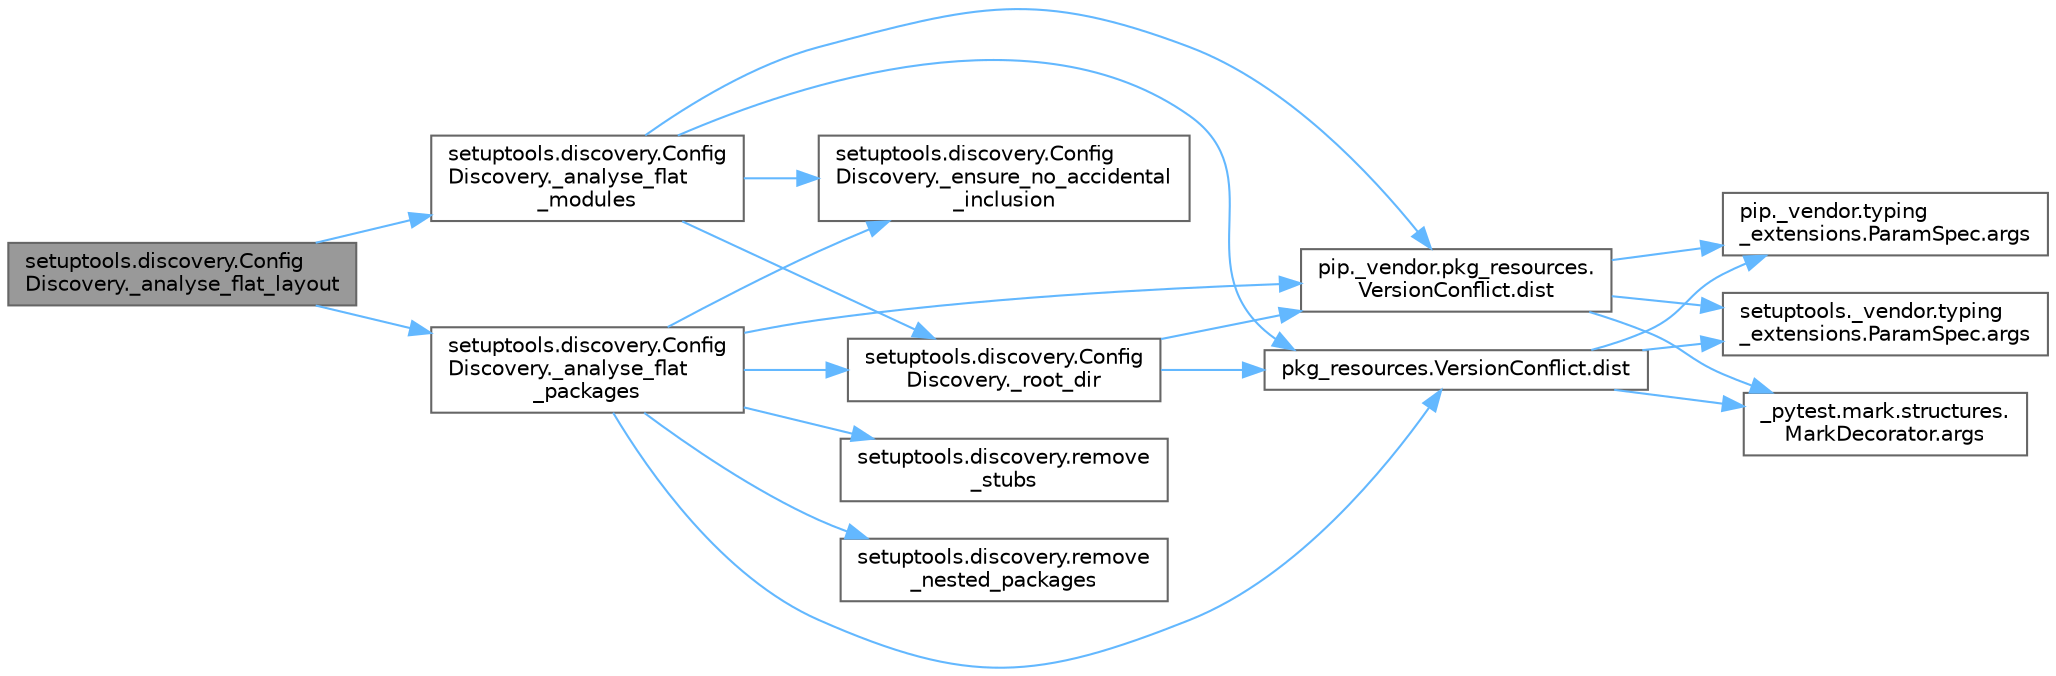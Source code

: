 digraph "setuptools.discovery.ConfigDiscovery._analyse_flat_layout"
{
 // LATEX_PDF_SIZE
  bgcolor="transparent";
  edge [fontname=Helvetica,fontsize=10,labelfontname=Helvetica,labelfontsize=10];
  node [fontname=Helvetica,fontsize=10,shape=box,height=0.2,width=0.4];
  rankdir="LR";
  Node1 [id="Node000001",label="setuptools.discovery.Config\lDiscovery._analyse_flat_layout",height=0.2,width=0.4,color="gray40", fillcolor="grey60", style="filled", fontcolor="black",tooltip=" "];
  Node1 -> Node2 [id="edge1_Node000001_Node000002",color="steelblue1",style="solid",tooltip=" "];
  Node2 [id="Node000002",label="setuptools.discovery.Config\lDiscovery._analyse_flat\l_modules",height=0.2,width=0.4,color="grey40", fillcolor="white", style="filled",URL="$classsetuptools_1_1discovery_1_1_config_discovery.html#af3cd9b9366edf2ef04d3bbc7a0e18016",tooltip=" "];
  Node2 -> Node3 [id="edge2_Node000002_Node000003",color="steelblue1",style="solid",tooltip=" "];
  Node3 [id="Node000003",label="setuptools.discovery.Config\lDiscovery._ensure_no_accidental\l_inclusion",height=0.2,width=0.4,color="grey40", fillcolor="white", style="filled",URL="$classsetuptools_1_1discovery_1_1_config_discovery.html#a9d7670d5979502cde15b2f2b1b57832b",tooltip=" "];
  Node2 -> Node4 [id="edge3_Node000002_Node000004",color="steelblue1",style="solid",tooltip=" "];
  Node4 [id="Node000004",label="setuptools.discovery.Config\lDiscovery._root_dir",height=0.2,width=0.4,color="grey40", fillcolor="white", style="filled",URL="$classsetuptools_1_1discovery_1_1_config_discovery.html#a4e8030d0499e80f74c24d8a2d62bb554",tooltip=" "];
  Node4 -> Node5 [id="edge4_Node000004_Node000005",color="steelblue1",style="solid",tooltip=" "];
  Node5 [id="Node000005",label="pip._vendor.pkg_resources.\lVersionConflict.dist",height=0.2,width=0.4,color="grey40", fillcolor="white", style="filled",URL="$classpip_1_1__vendor_1_1pkg__resources_1_1_version_conflict.html#a7fa47ad16b5d2c05a357fb42fc4d595d",tooltip=" "];
  Node5 -> Node6 [id="edge5_Node000005_Node000006",color="steelblue1",style="solid",tooltip=" "];
  Node6 [id="Node000006",label="_pytest.mark.structures.\lMarkDecorator.args",height=0.2,width=0.4,color="grey40", fillcolor="white", style="filled",URL="$class__pytest_1_1mark_1_1structures_1_1_mark_decorator.html#ab4999c45eec5ddbd26d29a7b58faca6b",tooltip=" "];
  Node5 -> Node7 [id="edge6_Node000005_Node000007",color="steelblue1",style="solid",tooltip=" "];
  Node7 [id="Node000007",label="pip._vendor.typing\l_extensions.ParamSpec.args",height=0.2,width=0.4,color="grey40", fillcolor="white", style="filled",URL="$classpip_1_1__vendor_1_1typing__extensions_1_1_param_spec.html#af9c011d670deaf40c04ee9c1ae53259f",tooltip=" "];
  Node5 -> Node8 [id="edge7_Node000005_Node000008",color="steelblue1",style="solid",tooltip=" "];
  Node8 [id="Node000008",label="setuptools._vendor.typing\l_extensions.ParamSpec.args",height=0.2,width=0.4,color="grey40", fillcolor="white", style="filled",URL="$classsetuptools_1_1__vendor_1_1typing__extensions_1_1_param_spec.html#ad62e4977155f8ecf52e51dd5377d451c",tooltip=" "];
  Node4 -> Node9 [id="edge8_Node000004_Node000009",color="steelblue1",style="solid",tooltip=" "];
  Node9 [id="Node000009",label="pkg_resources.VersionConflict.dist",height=0.2,width=0.4,color="grey40", fillcolor="white", style="filled",URL="$classpkg__resources_1_1_version_conflict.html#adab9bd550162ac64afce604568730ae8",tooltip=" "];
  Node9 -> Node6 [id="edge9_Node000009_Node000006",color="steelblue1",style="solid",tooltip=" "];
  Node9 -> Node7 [id="edge10_Node000009_Node000007",color="steelblue1",style="solid",tooltip=" "];
  Node9 -> Node8 [id="edge11_Node000009_Node000008",color="steelblue1",style="solid",tooltip=" "];
  Node2 -> Node5 [id="edge12_Node000002_Node000005",color="steelblue1",style="solid",tooltip=" "];
  Node2 -> Node9 [id="edge13_Node000002_Node000009",color="steelblue1",style="solid",tooltip=" "];
  Node1 -> Node10 [id="edge14_Node000001_Node000010",color="steelblue1",style="solid",tooltip=" "];
  Node10 [id="Node000010",label="setuptools.discovery.Config\lDiscovery._analyse_flat\l_packages",height=0.2,width=0.4,color="grey40", fillcolor="white", style="filled",URL="$classsetuptools_1_1discovery_1_1_config_discovery.html#af4fa78b426eca610c57995eea046c649",tooltip=" "];
  Node10 -> Node3 [id="edge15_Node000010_Node000003",color="steelblue1",style="solid",tooltip=" "];
  Node10 -> Node4 [id="edge16_Node000010_Node000004",color="steelblue1",style="solid",tooltip=" "];
  Node10 -> Node5 [id="edge17_Node000010_Node000005",color="steelblue1",style="solid",tooltip=" "];
  Node10 -> Node9 [id="edge18_Node000010_Node000009",color="steelblue1",style="solid",tooltip=" "];
  Node10 -> Node11 [id="edge19_Node000010_Node000011",color="steelblue1",style="solid",tooltip=" "];
  Node11 [id="Node000011",label="setuptools.discovery.remove\l_nested_packages",height=0.2,width=0.4,color="grey40", fillcolor="white", style="filled",URL="$namespacesetuptools_1_1discovery.html#a500e6a32d38299828de25766b59df3fa",tooltip=" "];
  Node10 -> Node12 [id="edge20_Node000010_Node000012",color="steelblue1",style="solid",tooltip=" "];
  Node12 [id="Node000012",label="setuptools.discovery.remove\l_stubs",height=0.2,width=0.4,color="grey40", fillcolor="white", style="filled",URL="$namespacesetuptools_1_1discovery.html#a78a1d502fc05dfd5cd477f8c5d194219",tooltip=" "];
}
